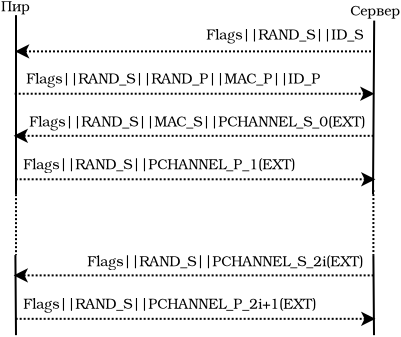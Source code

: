 <?xml version="1.0" encoding="UTF-8"?>
<dia:diagram xmlns:dia="http://www.lysator.liu.se/~alla/dia/">
  <dia:layer name="Фон" visible="true" active="true">
    <dia:group>
      <dia:object type="Standard - Line" version="0" id="O0">
        <dia:attribute name="obj_pos">
          <dia:point val="19,2.962"/>
        </dia:attribute>
        <dia:attribute name="obj_bb">
          <dia:rectangle val="0.888,2.601;19.05,3.324"/>
        </dia:attribute>
        <dia:attribute name="conn_endpoints">
          <dia:point val="19,2.962"/>
          <dia:point val="1,2.962"/>
        </dia:attribute>
        <dia:attribute name="numcp">
          <dia:int val="1"/>
        </dia:attribute>
        <dia:attribute name="line_style">
          <dia:enum val="4"/>
        </dia:attribute>
        <dia:attribute name="end_arrow">
          <dia:enum val="22"/>
        </dia:attribute>
        <dia:attribute name="end_arrow_length">
          <dia:real val="0.5"/>
        </dia:attribute>
        <dia:attribute name="end_arrow_width">
          <dia:real val="0.5"/>
        </dia:attribute>
      </dia:object>
      <dia:object type="Standard - Text" version="1" id="O1">
        <dia:attribute name="obj_pos">
          <dia:point val="10.56,2.373"/>
        </dia:attribute>
        <dia:attribute name="obj_bb">
          <dia:rectangle val="10.56,1.617;18.587,2.562"/>
        </dia:attribute>
        <dia:attribute name="text">
          <dia:composite type="text">
            <dia:attribute name="string">
              <dia:string>#Flags||RAND_S||ID_S#</dia:string>
            </dia:attribute>
            <dia:attribute name="font">
              <dia:font family="TeX Gyre Bonum" style="0" name="Courier"/>
            </dia:attribute>
            <dia:attribute name="height">
              <dia:real val="0.882"/>
            </dia:attribute>
            <dia:attribute name="pos">
              <dia:point val="10.56,2.373"/>
            </dia:attribute>
            <dia:attribute name="color">
              <dia:color val="#000000"/>
            </dia:attribute>
            <dia:attribute name="alignment">
              <dia:enum val="0"/>
            </dia:attribute>
          </dia:composite>
        </dia:attribute>
        <dia:attribute name="valign">
          <dia:enum val="3"/>
        </dia:attribute>
      </dia:object>
      <dia:object type="Standard - Line" version="0" id="O2">
        <dia:attribute name="obj_pos">
          <dia:point val="18.972,5.079"/>
        </dia:attribute>
        <dia:attribute name="obj_bb">
          <dia:rectangle val="0.922,4.718;19.022,5.441"/>
        </dia:attribute>
        <dia:attribute name="conn_endpoints">
          <dia:point val="18.972,5.079"/>
          <dia:point val="0.972,5.079"/>
        </dia:attribute>
        <dia:attribute name="numcp">
          <dia:int val="1"/>
        </dia:attribute>
        <dia:attribute name="line_style">
          <dia:enum val="4"/>
        </dia:attribute>
        <dia:attribute name="start_arrow">
          <dia:enum val="22"/>
        </dia:attribute>
        <dia:attribute name="start_arrow_length">
          <dia:real val="0.5"/>
        </dia:attribute>
        <dia:attribute name="start_arrow_width">
          <dia:real val="0.5"/>
        </dia:attribute>
      </dia:object>
      <dia:object type="Standard - Text" version="1" id="O3">
        <dia:attribute name="obj_pos">
          <dia:point val="1.56,4.572"/>
        </dia:attribute>
        <dia:attribute name="obj_bb">
          <dia:rectangle val="1.56,3.817;16.532,4.763"/>
        </dia:attribute>
        <dia:attribute name="text">
          <dia:composite type="text">
            <dia:attribute name="string">
              <dia:string>#Flags||RAND_S||RAND_P||MAC_P||ID_P#</dia:string>
            </dia:attribute>
            <dia:attribute name="font">
              <dia:font family="TeX Gyre Bonum" style="0" name="Courier"/>
            </dia:attribute>
            <dia:attribute name="height">
              <dia:real val="0.882"/>
            </dia:attribute>
            <dia:attribute name="pos">
              <dia:point val="1.56,4.572"/>
            </dia:attribute>
            <dia:attribute name="color">
              <dia:color val="#000000"/>
            </dia:attribute>
            <dia:attribute name="alignment">
              <dia:enum val="0"/>
            </dia:attribute>
          </dia:composite>
        </dia:attribute>
        <dia:attribute name="valign">
          <dia:enum val="3"/>
        </dia:attribute>
      </dia:object>
      <dia:object type="Standard - Line" version="0" id="O4">
        <dia:attribute name="obj_pos">
          <dia:point val="18.932,7.184"/>
        </dia:attribute>
        <dia:attribute name="obj_bb">
          <dia:rectangle val="0.82,6.822;18.982,7.546"/>
        </dia:attribute>
        <dia:attribute name="conn_endpoints">
          <dia:point val="18.932,7.184"/>
          <dia:point val="0.932,7.184"/>
        </dia:attribute>
        <dia:attribute name="numcp">
          <dia:int val="1"/>
        </dia:attribute>
        <dia:attribute name="line_style">
          <dia:enum val="4"/>
        </dia:attribute>
        <dia:attribute name="end_arrow">
          <dia:enum val="22"/>
        </dia:attribute>
        <dia:attribute name="end_arrow_length">
          <dia:real val="0.5"/>
        </dia:attribute>
        <dia:attribute name="end_arrow_width">
          <dia:real val="0.5"/>
        </dia:attribute>
      </dia:object>
      <dia:object type="Standard - Text" version="1" id="O5">
        <dia:attribute name="obj_pos">
          <dia:point val="1.71,6.723"/>
        </dia:attribute>
        <dia:attribute name="obj_bb">
          <dia:rectangle val="1.71,5.968;18.86,6.912"/>
        </dia:attribute>
        <dia:attribute name="text">
          <dia:composite type="text">
            <dia:attribute name="string">
              <dia:string>#Flags||RAND_S||MAC_S||PCHANNEL_S_0(EXT)#</dia:string>
            </dia:attribute>
            <dia:attribute name="font">
              <dia:font family="TeX Gyre Bonum" style="0" name="Courier"/>
            </dia:attribute>
            <dia:attribute name="height">
              <dia:real val="0.882"/>
            </dia:attribute>
            <dia:attribute name="pos">
              <dia:point val="1.71,6.723"/>
            </dia:attribute>
            <dia:attribute name="color">
              <dia:color val="#000000"/>
            </dia:attribute>
            <dia:attribute name="alignment">
              <dia:enum val="0"/>
            </dia:attribute>
          </dia:composite>
        </dia:attribute>
        <dia:attribute name="valign">
          <dia:enum val="3"/>
        </dia:attribute>
      </dia:object>
      <dia:object type="Standard - Line" version="0" id="O6">
        <dia:attribute name="obj_pos">
          <dia:point val="1.05,1.15"/>
        </dia:attribute>
        <dia:attribute name="obj_bb">
          <dia:rectangle val="1,1.1;1.1,10.15"/>
        </dia:attribute>
        <dia:attribute name="conn_endpoints">
          <dia:point val="1.05,1.15"/>
          <dia:point val="1.05,10.1"/>
        </dia:attribute>
        <dia:attribute name="numcp">
          <dia:int val="1"/>
        </dia:attribute>
      </dia:object>
      <dia:object type="Standard - Text" version="1" id="O7">
        <dia:attribute name="obj_pos">
          <dia:point val="0.3,0.95"/>
        </dia:attribute>
        <dia:attribute name="obj_bb">
          <dia:rectangle val="0.3,0.29;1.735,1.14"/>
        </dia:attribute>
        <dia:attribute name="text">
          <dia:composite type="text">
            <dia:attribute name="string">
              <dia:string>#Пир#</dia:string>
            </dia:attribute>
            <dia:attribute name="font">
              <dia:font family="TeX Gyre Bonum" style="0" name="Courier"/>
            </dia:attribute>
            <dia:attribute name="height">
              <dia:real val="0.882"/>
            </dia:attribute>
            <dia:attribute name="pos">
              <dia:point val="0.3,0.95"/>
            </dia:attribute>
            <dia:attribute name="color">
              <dia:color val="#000000"/>
            </dia:attribute>
            <dia:attribute name="alignment">
              <dia:enum val="0"/>
            </dia:attribute>
          </dia:composite>
        </dia:attribute>
        <dia:attribute name="valign">
          <dia:enum val="3"/>
        </dia:attribute>
      </dia:object>
      <dia:object type="Standard - Line" version="0" id="O8">
        <dia:attribute name="obj_pos">
          <dia:point val="18.96,1.423"/>
        </dia:attribute>
        <dia:attribute name="obj_bb">
          <dia:rectangle val="18.85,1.372;19.01,10.15"/>
        </dia:attribute>
        <dia:attribute name="conn_endpoints">
          <dia:point val="18.96,1.423"/>
          <dia:point val="18.9,10.1"/>
        </dia:attribute>
        <dia:attribute name="numcp">
          <dia:int val="1"/>
        </dia:attribute>
      </dia:object>
      <dia:object type="Standard - Text" version="1" id="O9">
        <dia:attribute name="obj_pos">
          <dia:point val="17.76,1.173"/>
        </dia:attribute>
        <dia:attribute name="obj_bb">
          <dia:rectangle val="17.76,0.512;20.26,1.363"/>
        </dia:attribute>
        <dia:attribute name="text">
          <dia:composite type="text">
            <dia:attribute name="string">
              <dia:string>#Сервер#</dia:string>
            </dia:attribute>
            <dia:attribute name="font">
              <dia:font family="TeX Gyre Bonum" style="0" name="Courier"/>
            </dia:attribute>
            <dia:attribute name="height">
              <dia:real val="0.882"/>
            </dia:attribute>
            <dia:attribute name="pos">
              <dia:point val="17.76,1.173"/>
            </dia:attribute>
            <dia:attribute name="color">
              <dia:color val="#000000"/>
            </dia:attribute>
            <dia:attribute name="alignment">
              <dia:enum val="0"/>
            </dia:attribute>
          </dia:composite>
        </dia:attribute>
        <dia:attribute name="valign">
          <dia:enum val="3"/>
        </dia:attribute>
      </dia:object>
      <dia:object type="Standard - Line" version="0" id="O10">
        <dia:attribute name="obj_pos">
          <dia:point val="19.02,9.357"/>
        </dia:attribute>
        <dia:attribute name="obj_bb">
          <dia:rectangle val="0.97,8.995;19.07,9.719"/>
        </dia:attribute>
        <dia:attribute name="conn_endpoints">
          <dia:point val="19.02,9.357"/>
          <dia:point val="1.02,9.357"/>
        </dia:attribute>
        <dia:attribute name="numcp">
          <dia:int val="1"/>
        </dia:attribute>
        <dia:attribute name="line_style">
          <dia:enum val="4"/>
        </dia:attribute>
        <dia:attribute name="start_arrow">
          <dia:enum val="22"/>
        </dia:attribute>
        <dia:attribute name="start_arrow_length">
          <dia:real val="0.5"/>
        </dia:attribute>
        <dia:attribute name="start_arrow_width">
          <dia:real val="0.5"/>
        </dia:attribute>
      </dia:object>
      <dia:object type="Standard - Text" version="1" id="O11">
        <dia:attribute name="obj_pos">
          <dia:point val="1.408,8.85"/>
        </dia:attribute>
        <dia:attribute name="obj_bb">
          <dia:rectangle val="1.408,8.095;15.241,9.04"/>
        </dia:attribute>
        <dia:attribute name="text">
          <dia:composite type="text">
            <dia:attribute name="string">
              <dia:string>#Flags||RAND_S||PCHANNEL_P_1(EXT)#</dia:string>
            </dia:attribute>
            <dia:attribute name="font">
              <dia:font family="TeX Gyre Bonum" style="0" name="Courier"/>
            </dia:attribute>
            <dia:attribute name="height">
              <dia:real val="0.882"/>
            </dia:attribute>
            <dia:attribute name="pos">
              <dia:point val="1.408,8.85"/>
            </dia:attribute>
            <dia:attribute name="color">
              <dia:color val="#000000"/>
            </dia:attribute>
            <dia:attribute name="alignment">
              <dia:enum val="0"/>
            </dia:attribute>
          </dia:composite>
        </dia:attribute>
        <dia:attribute name="valign">
          <dia:enum val="3"/>
        </dia:attribute>
      </dia:object>
      <dia:object type="Standard - Line" version="0" id="O12">
        <dia:attribute name="obj_pos">
          <dia:point val="1.05,9.9"/>
        </dia:attribute>
        <dia:attribute name="obj_bb">
          <dia:rectangle val="1,9.85;1.1,13.2"/>
        </dia:attribute>
        <dia:attribute name="conn_endpoints">
          <dia:point val="1.05,9.9"/>
          <dia:point val="1.05,13.15"/>
        </dia:attribute>
        <dia:attribute name="numcp">
          <dia:int val="1"/>
        </dia:attribute>
        <dia:attribute name="line_width">
          <dia:real val="0.1"/>
        </dia:attribute>
        <dia:attribute name="line_style">
          <dia:enum val="4"/>
        </dia:attribute>
      </dia:object>
      <dia:object type="Standard - Line" version="0" id="O13">
        <dia:attribute name="obj_pos">
          <dia:point val="18.92,9.895"/>
        </dia:attribute>
        <dia:attribute name="obj_bb">
          <dia:rectangle val="18.87,9.845;18.97,13.195"/>
        </dia:attribute>
        <dia:attribute name="conn_endpoints">
          <dia:point val="18.92,9.895"/>
          <dia:point val="18.92,13.145"/>
        </dia:attribute>
        <dia:attribute name="numcp">
          <dia:int val="1"/>
        </dia:attribute>
        <dia:attribute name="line_width">
          <dia:real val="0.1"/>
        </dia:attribute>
        <dia:attribute name="line_style">
          <dia:enum val="4"/>
        </dia:attribute>
      </dia:object>
      <dia:object type="Standard - Line" version="0" id="O14">
        <dia:attribute name="obj_pos">
          <dia:point val="1.02,13.145"/>
        </dia:attribute>
        <dia:attribute name="obj_bb">
          <dia:rectangle val="0.97,13.095;1.1,17.2"/>
        </dia:attribute>
        <dia:attribute name="conn_endpoints">
          <dia:point val="1.02,13.145"/>
          <dia:point val="1.05,17.15"/>
        </dia:attribute>
        <dia:attribute name="numcp">
          <dia:int val="1"/>
        </dia:attribute>
      </dia:object>
      <dia:object type="Standard - Line" version="0" id="O15">
        <dia:attribute name="obj_pos">
          <dia:point val="18.92,13.145"/>
        </dia:attribute>
        <dia:attribute name="obj_bb">
          <dia:rectangle val="18.87,13.095;19.0,17.2"/>
        </dia:attribute>
        <dia:attribute name="conn_endpoints">
          <dia:point val="18.92,13.145"/>
          <dia:point val="18.95,17.15"/>
        </dia:attribute>
        <dia:attribute name="numcp">
          <dia:int val="1"/>
        </dia:attribute>
      </dia:object>
      <dia:object type="Standard - Line" version="0" id="O16">
        <dia:attribute name="obj_pos">
          <dia:point val="18.932,14.162"/>
        </dia:attribute>
        <dia:attribute name="obj_bb">
          <dia:rectangle val="0.82,13.8;18.982,14.524"/>
        </dia:attribute>
        <dia:attribute name="conn_endpoints">
          <dia:point val="18.932,14.162"/>
          <dia:point val="0.932,14.162"/>
        </dia:attribute>
        <dia:attribute name="numcp">
          <dia:int val="1"/>
        </dia:attribute>
        <dia:attribute name="line_style">
          <dia:enum val="4"/>
        </dia:attribute>
        <dia:attribute name="end_arrow">
          <dia:enum val="22"/>
        </dia:attribute>
        <dia:attribute name="end_arrow_length">
          <dia:real val="0.5"/>
        </dia:attribute>
        <dia:attribute name="end_arrow_width">
          <dia:real val="0.5"/>
        </dia:attribute>
      </dia:object>
      <dia:object type="Standard - Text" version="1" id="O17">
        <dia:attribute name="obj_pos">
          <dia:point val="4.61,13.7"/>
        </dia:attribute>
        <dia:attribute name="obj_bb">
          <dia:rectangle val="4.61,12.945;18.683,13.89"/>
        </dia:attribute>
        <dia:attribute name="text">
          <dia:composite type="text">
            <dia:attribute name="string">
              <dia:string>#Flags||RAND_S||PCHANNEL_S_2i(EXT)#</dia:string>
            </dia:attribute>
            <dia:attribute name="font">
              <dia:font family="TeX Gyre Bonum" style="0" name="Courier"/>
            </dia:attribute>
            <dia:attribute name="height">
              <dia:real val="0.882"/>
            </dia:attribute>
            <dia:attribute name="pos">
              <dia:point val="4.61,13.7"/>
            </dia:attribute>
            <dia:attribute name="color">
              <dia:color val="#000000"/>
            </dia:attribute>
            <dia:attribute name="alignment">
              <dia:enum val="0"/>
            </dia:attribute>
          </dia:composite>
        </dia:attribute>
        <dia:attribute name="valign">
          <dia:enum val="3"/>
        </dia:attribute>
      </dia:object>
      <dia:object type="Standard - Line" version="0" id="O18">
        <dia:attribute name="obj_pos">
          <dia:point val="19.02,16.334"/>
        </dia:attribute>
        <dia:attribute name="obj_bb">
          <dia:rectangle val="0.97,15.973;19.07,16.696"/>
        </dia:attribute>
        <dia:attribute name="conn_endpoints">
          <dia:point val="19.02,16.334"/>
          <dia:point val="1.02,16.334"/>
        </dia:attribute>
        <dia:attribute name="numcp">
          <dia:int val="1"/>
        </dia:attribute>
        <dia:attribute name="line_style">
          <dia:enum val="4"/>
        </dia:attribute>
        <dia:attribute name="start_arrow">
          <dia:enum val="22"/>
        </dia:attribute>
        <dia:attribute name="start_arrow_length">
          <dia:real val="0.5"/>
        </dia:attribute>
        <dia:attribute name="start_arrow_width">
          <dia:real val="0.5"/>
        </dia:attribute>
      </dia:object>
      <dia:object type="Standard - Text" version="1" id="O19">
        <dia:attribute name="obj_pos">
          <dia:point val="1.408,15.828"/>
        </dia:attribute>
        <dia:attribute name="obj_bb">
          <dia:rectangle val="1.408,15.072;16.313,16.017"/>
        </dia:attribute>
        <dia:attribute name="text">
          <dia:composite type="text">
            <dia:attribute name="string">
              <dia:string>#Flags||RAND_S||PCHANNEL_P_2i+1(EXT)#</dia:string>
            </dia:attribute>
            <dia:attribute name="font">
              <dia:font family="TeX Gyre Bonum" style="0" name="Courier"/>
            </dia:attribute>
            <dia:attribute name="height">
              <dia:real val="0.882"/>
            </dia:attribute>
            <dia:attribute name="pos">
              <dia:point val="1.408,15.828"/>
            </dia:attribute>
            <dia:attribute name="color">
              <dia:color val="#000000"/>
            </dia:attribute>
            <dia:attribute name="alignment">
              <dia:enum val="0"/>
            </dia:attribute>
          </dia:composite>
        </dia:attribute>
        <dia:attribute name="valign">
          <dia:enum val="3"/>
        </dia:attribute>
      </dia:object>
    </dia:group>
  </dia:layer>
</dia:diagram>
